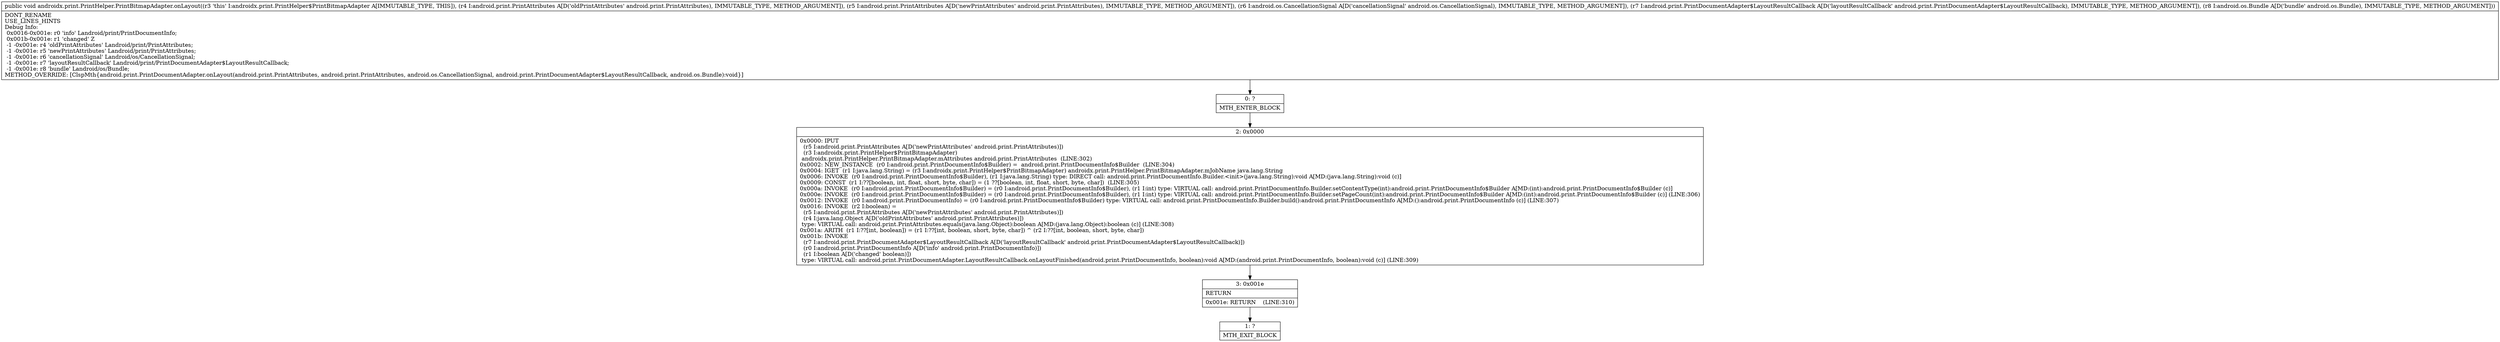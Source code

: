 digraph "CFG forandroidx.print.PrintHelper.PrintBitmapAdapter.onLayout(Landroid\/print\/PrintAttributes;Landroid\/print\/PrintAttributes;Landroid\/os\/CancellationSignal;Landroid\/print\/PrintDocumentAdapter$LayoutResultCallback;Landroid\/os\/Bundle;)V" {
Node_0 [shape=record,label="{0\:\ ?|MTH_ENTER_BLOCK\l}"];
Node_2 [shape=record,label="{2\:\ 0x0000|0x0000: IPUT  \l  (r5 I:android.print.PrintAttributes A[D('newPrintAttributes' android.print.PrintAttributes)])\l  (r3 I:androidx.print.PrintHelper$PrintBitmapAdapter)\l androidx.print.PrintHelper.PrintBitmapAdapter.mAttributes android.print.PrintAttributes  (LINE:302)\l0x0002: NEW_INSTANCE  (r0 I:android.print.PrintDocumentInfo$Builder) =  android.print.PrintDocumentInfo$Builder  (LINE:304)\l0x0004: IGET  (r1 I:java.lang.String) = (r3 I:androidx.print.PrintHelper$PrintBitmapAdapter) androidx.print.PrintHelper.PrintBitmapAdapter.mJobName java.lang.String \l0x0006: INVOKE  (r0 I:android.print.PrintDocumentInfo$Builder), (r1 I:java.lang.String) type: DIRECT call: android.print.PrintDocumentInfo.Builder.\<init\>(java.lang.String):void A[MD:(java.lang.String):void (c)]\l0x0009: CONST  (r1 I:??[boolean, int, float, short, byte, char]) = (1 ??[boolean, int, float, short, byte, char])  (LINE:305)\l0x000a: INVOKE  (r0 I:android.print.PrintDocumentInfo$Builder) = (r0 I:android.print.PrintDocumentInfo$Builder), (r1 I:int) type: VIRTUAL call: android.print.PrintDocumentInfo.Builder.setContentType(int):android.print.PrintDocumentInfo$Builder A[MD:(int):android.print.PrintDocumentInfo$Builder (c)]\l0x000e: INVOKE  (r0 I:android.print.PrintDocumentInfo$Builder) = (r0 I:android.print.PrintDocumentInfo$Builder), (r1 I:int) type: VIRTUAL call: android.print.PrintDocumentInfo.Builder.setPageCount(int):android.print.PrintDocumentInfo$Builder A[MD:(int):android.print.PrintDocumentInfo$Builder (c)] (LINE:306)\l0x0012: INVOKE  (r0 I:android.print.PrintDocumentInfo) = (r0 I:android.print.PrintDocumentInfo$Builder) type: VIRTUAL call: android.print.PrintDocumentInfo.Builder.build():android.print.PrintDocumentInfo A[MD:():android.print.PrintDocumentInfo (c)] (LINE:307)\l0x0016: INVOKE  (r2 I:boolean) = \l  (r5 I:android.print.PrintAttributes A[D('newPrintAttributes' android.print.PrintAttributes)])\l  (r4 I:java.lang.Object A[D('oldPrintAttributes' android.print.PrintAttributes)])\l type: VIRTUAL call: android.print.PrintAttributes.equals(java.lang.Object):boolean A[MD:(java.lang.Object):boolean (c)] (LINE:308)\l0x001a: ARITH  (r1 I:??[int, boolean]) = (r1 I:??[int, boolean, short, byte, char]) ^ (r2 I:??[int, boolean, short, byte, char]) \l0x001b: INVOKE  \l  (r7 I:android.print.PrintDocumentAdapter$LayoutResultCallback A[D('layoutResultCallback' android.print.PrintDocumentAdapter$LayoutResultCallback)])\l  (r0 I:android.print.PrintDocumentInfo A[D('info' android.print.PrintDocumentInfo)])\l  (r1 I:boolean A[D('changed' boolean)])\l type: VIRTUAL call: android.print.PrintDocumentAdapter.LayoutResultCallback.onLayoutFinished(android.print.PrintDocumentInfo, boolean):void A[MD:(android.print.PrintDocumentInfo, boolean):void (c)] (LINE:309)\l}"];
Node_3 [shape=record,label="{3\:\ 0x001e|RETURN\l|0x001e: RETURN    (LINE:310)\l}"];
Node_1 [shape=record,label="{1\:\ ?|MTH_EXIT_BLOCK\l}"];
MethodNode[shape=record,label="{public void androidx.print.PrintHelper.PrintBitmapAdapter.onLayout((r3 'this' I:androidx.print.PrintHelper$PrintBitmapAdapter A[IMMUTABLE_TYPE, THIS]), (r4 I:android.print.PrintAttributes A[D('oldPrintAttributes' android.print.PrintAttributes), IMMUTABLE_TYPE, METHOD_ARGUMENT]), (r5 I:android.print.PrintAttributes A[D('newPrintAttributes' android.print.PrintAttributes), IMMUTABLE_TYPE, METHOD_ARGUMENT]), (r6 I:android.os.CancellationSignal A[D('cancellationSignal' android.os.CancellationSignal), IMMUTABLE_TYPE, METHOD_ARGUMENT]), (r7 I:android.print.PrintDocumentAdapter$LayoutResultCallback A[D('layoutResultCallback' android.print.PrintDocumentAdapter$LayoutResultCallback), IMMUTABLE_TYPE, METHOD_ARGUMENT]), (r8 I:android.os.Bundle A[D('bundle' android.os.Bundle), IMMUTABLE_TYPE, METHOD_ARGUMENT]))  | DONT_RENAME\lUSE_LINES_HINTS\lDebug Info:\l  0x0016\-0x001e: r0 'info' Landroid\/print\/PrintDocumentInfo;\l  0x001b\-0x001e: r1 'changed' Z\l  \-1 \-0x001e: r4 'oldPrintAttributes' Landroid\/print\/PrintAttributes;\l  \-1 \-0x001e: r5 'newPrintAttributes' Landroid\/print\/PrintAttributes;\l  \-1 \-0x001e: r6 'cancellationSignal' Landroid\/os\/CancellationSignal;\l  \-1 \-0x001e: r7 'layoutResultCallback' Landroid\/print\/PrintDocumentAdapter$LayoutResultCallback;\l  \-1 \-0x001e: r8 'bundle' Landroid\/os\/Bundle;\lMETHOD_OVERRIDE: [ClspMth\{android.print.PrintDocumentAdapter.onLayout(android.print.PrintAttributes, android.print.PrintAttributes, android.os.CancellationSignal, android.print.PrintDocumentAdapter$LayoutResultCallback, android.os.Bundle):void\}]\l}"];
MethodNode -> Node_0;Node_0 -> Node_2;
Node_2 -> Node_3;
Node_3 -> Node_1;
}

